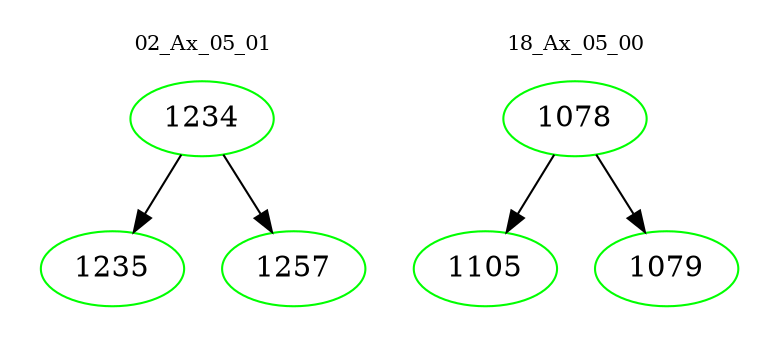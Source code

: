 digraph{
subgraph cluster_0 {
color = white
label = "02_Ax_05_01";
fontsize=10;
T0_1234 [label="1234", color="green"]
T0_1234 -> T0_1235 [color="black"]
T0_1235 [label="1235", color="green"]
T0_1234 -> T0_1257 [color="black"]
T0_1257 [label="1257", color="green"]
}
subgraph cluster_1 {
color = white
label = "18_Ax_05_00";
fontsize=10;
T1_1078 [label="1078", color="green"]
T1_1078 -> T1_1105 [color="black"]
T1_1105 [label="1105", color="green"]
T1_1078 -> T1_1079 [color="black"]
T1_1079 [label="1079", color="green"]
}
}
